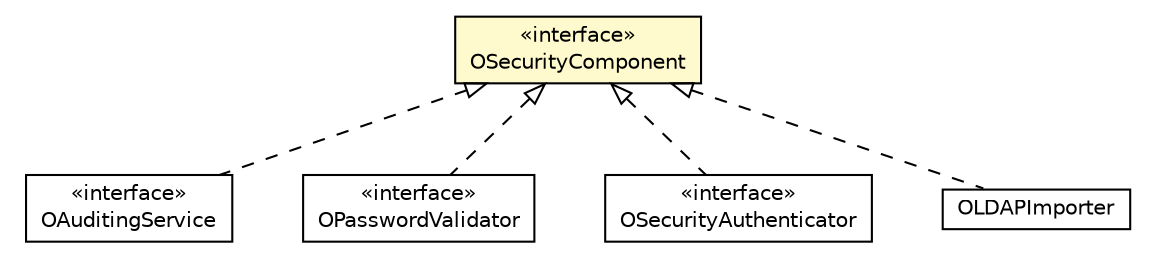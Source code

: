 #!/usr/local/bin/dot
#
# Class diagram 
# Generated by UMLGraph version R5_6-24-gf6e263 (http://www.umlgraph.org/)
#

digraph G {
	edge [fontname="Helvetica",fontsize=10,labelfontname="Helvetica",labelfontsize=10];
	node [fontname="Helvetica",fontsize=10,shape=plaintext];
	nodesep=0.25;
	ranksep=0.5;
	// com.orientechnologies.orient.server.security.OAuditingService
	c6593568 [label=<<table title="com.orientechnologies.orient.server.security.OAuditingService" border="0" cellborder="1" cellspacing="0" cellpadding="2" port="p" href="./OAuditingService.html">
		<tr><td><table border="0" cellspacing="0" cellpadding="1">
<tr><td align="center" balign="center"> &#171;interface&#187; </td></tr>
<tr><td align="center" balign="center"> OAuditingService </td></tr>
		</table></td></tr>
		</table>>, URL="./OAuditingService.html", fontname="Helvetica", fontcolor="black", fontsize=10.0];
	// com.orientechnologies.orient.server.security.OSecurityComponent
	c6593569 [label=<<table title="com.orientechnologies.orient.server.security.OSecurityComponent" border="0" cellborder="1" cellspacing="0" cellpadding="2" port="p" bgcolor="lemonChiffon" href="./OSecurityComponent.html">
		<tr><td><table border="0" cellspacing="0" cellpadding="1">
<tr><td align="center" balign="center"> &#171;interface&#187; </td></tr>
<tr><td align="center" balign="center"> OSecurityComponent </td></tr>
		</table></td></tr>
		</table>>, URL="./OSecurityComponent.html", fontname="Helvetica", fontcolor="black", fontsize=10.0];
	// com.orientechnologies.orient.server.security.OPasswordValidator
	c6593575 [label=<<table title="com.orientechnologies.orient.server.security.OPasswordValidator" border="0" cellborder="1" cellspacing="0" cellpadding="2" port="p" href="./OPasswordValidator.html">
		<tr><td><table border="0" cellspacing="0" cellpadding="1">
<tr><td align="center" balign="center"> &#171;interface&#187; </td></tr>
<tr><td align="center" balign="center"> OPasswordValidator </td></tr>
		</table></td></tr>
		</table>>, URL="./OPasswordValidator.html", fontname="Helvetica", fontcolor="black", fontsize=10.0];
	// com.orientechnologies.orient.server.security.OSecurityAuthenticator
	c6593576 [label=<<table title="com.orientechnologies.orient.server.security.OSecurityAuthenticator" border="0" cellborder="1" cellspacing="0" cellpadding="2" port="p" href="./OSecurityAuthenticator.html">
		<tr><td><table border="0" cellspacing="0" cellpadding="1">
<tr><td align="center" balign="center"> &#171;interface&#187; </td></tr>
<tr><td align="center" balign="center"> OSecurityAuthenticator </td></tr>
		</table></td></tr>
		</table>>, URL="./OSecurityAuthenticator.html", fontname="Helvetica", fontcolor="black", fontsize=10.0];
	// com.orientechnologies.security.ldap.OLDAPImporter
	c6593609 [label=<<table title="com.orientechnologies.security.ldap.OLDAPImporter" border="0" cellborder="1" cellspacing="0" cellpadding="2" port="p" href="../../../security/ldap/OLDAPImporter.html">
		<tr><td><table border="0" cellspacing="0" cellpadding="1">
<tr><td align="center" balign="center"> OLDAPImporter </td></tr>
		</table></td></tr>
		</table>>, URL="../../../security/ldap/OLDAPImporter.html", fontname="Helvetica", fontcolor="black", fontsize=10.0];
	//com.orientechnologies.orient.server.security.OAuditingService implements com.orientechnologies.orient.server.security.OSecurityComponent
	c6593569:p -> c6593568:p [dir=back,arrowtail=empty,style=dashed];
	//com.orientechnologies.orient.server.security.OPasswordValidator implements com.orientechnologies.orient.server.security.OSecurityComponent
	c6593569:p -> c6593575:p [dir=back,arrowtail=empty,style=dashed];
	//com.orientechnologies.orient.server.security.OSecurityAuthenticator implements com.orientechnologies.orient.server.security.OSecurityComponent
	c6593569:p -> c6593576:p [dir=back,arrowtail=empty,style=dashed];
	//com.orientechnologies.security.ldap.OLDAPImporter implements com.orientechnologies.orient.server.security.OSecurityComponent
	c6593569:p -> c6593609:p [dir=back,arrowtail=empty,style=dashed];
}

